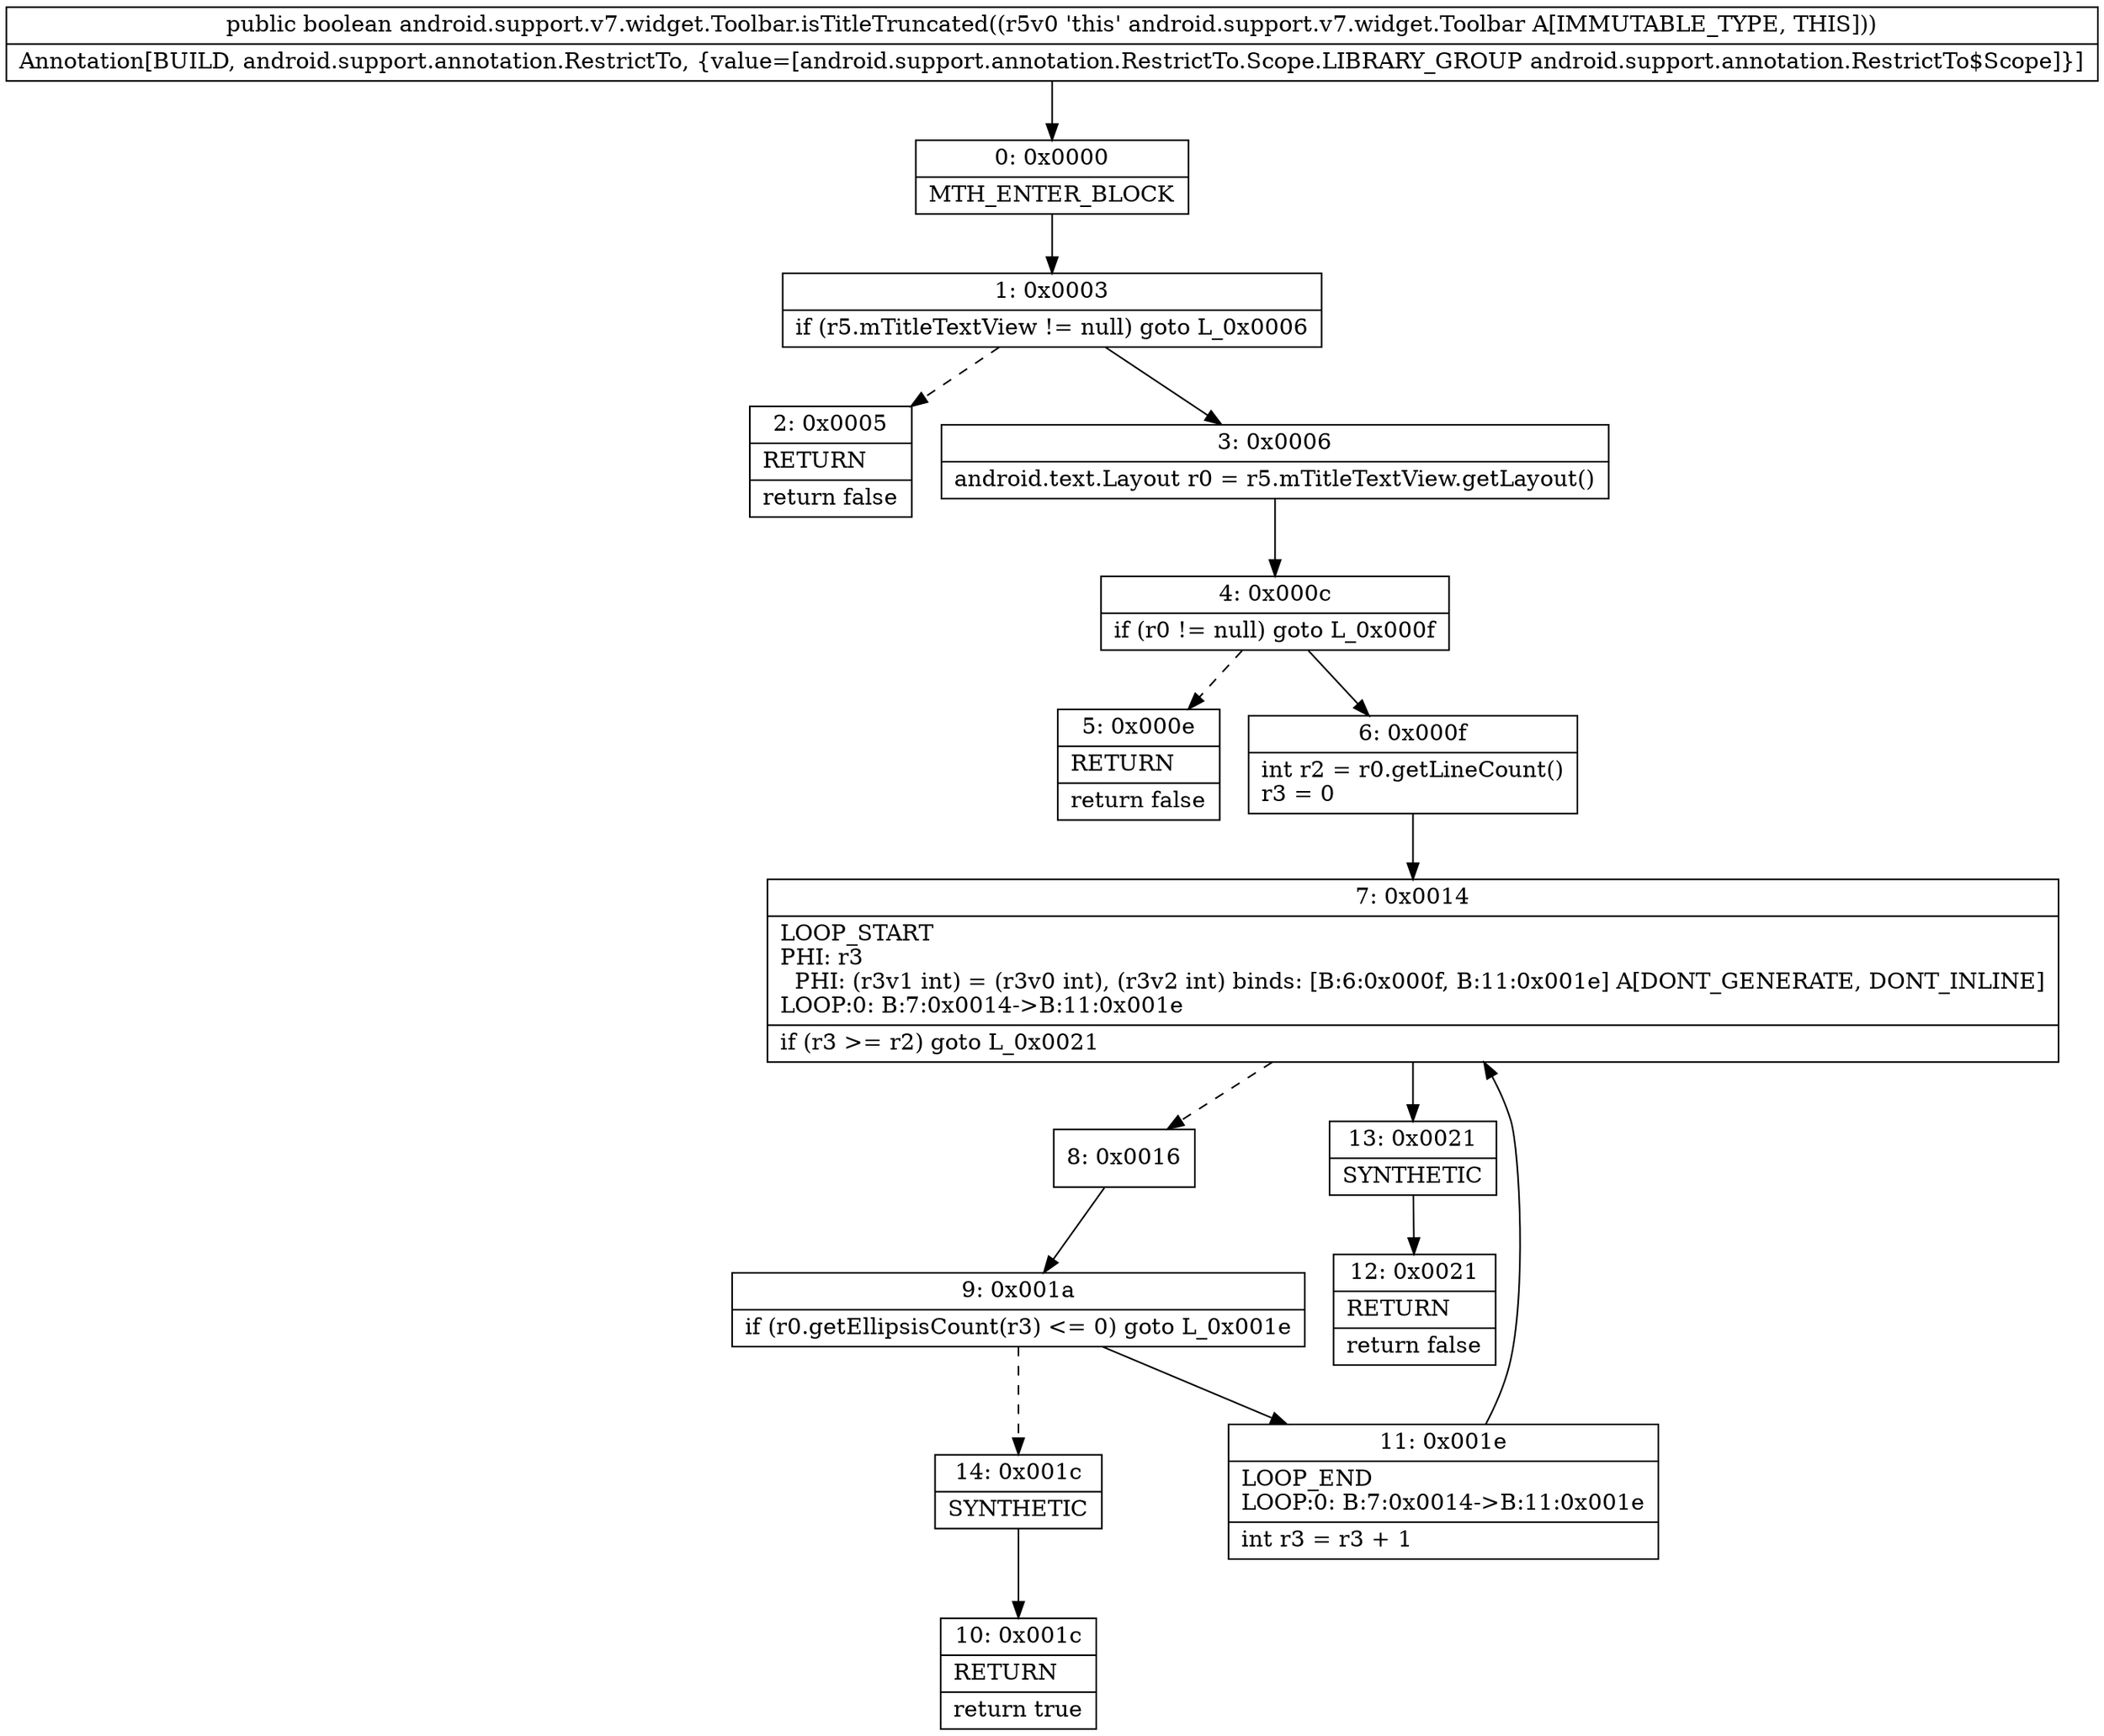 digraph "CFG forandroid.support.v7.widget.Toolbar.isTitleTruncated()Z" {
Node_0 [shape=record,label="{0\:\ 0x0000|MTH_ENTER_BLOCK\l}"];
Node_1 [shape=record,label="{1\:\ 0x0003|if (r5.mTitleTextView != null) goto L_0x0006\l}"];
Node_2 [shape=record,label="{2\:\ 0x0005|RETURN\l|return false\l}"];
Node_3 [shape=record,label="{3\:\ 0x0006|android.text.Layout r0 = r5.mTitleTextView.getLayout()\l}"];
Node_4 [shape=record,label="{4\:\ 0x000c|if (r0 != null) goto L_0x000f\l}"];
Node_5 [shape=record,label="{5\:\ 0x000e|RETURN\l|return false\l}"];
Node_6 [shape=record,label="{6\:\ 0x000f|int r2 = r0.getLineCount()\lr3 = 0\l}"];
Node_7 [shape=record,label="{7\:\ 0x0014|LOOP_START\lPHI: r3 \l  PHI: (r3v1 int) = (r3v0 int), (r3v2 int) binds: [B:6:0x000f, B:11:0x001e] A[DONT_GENERATE, DONT_INLINE]\lLOOP:0: B:7:0x0014\-\>B:11:0x001e\l|if (r3 \>= r2) goto L_0x0021\l}"];
Node_8 [shape=record,label="{8\:\ 0x0016}"];
Node_9 [shape=record,label="{9\:\ 0x001a|if (r0.getEllipsisCount(r3) \<= 0) goto L_0x001e\l}"];
Node_10 [shape=record,label="{10\:\ 0x001c|RETURN\l|return true\l}"];
Node_11 [shape=record,label="{11\:\ 0x001e|LOOP_END\lLOOP:0: B:7:0x0014\-\>B:11:0x001e\l|int r3 = r3 + 1\l}"];
Node_12 [shape=record,label="{12\:\ 0x0021|RETURN\l|return false\l}"];
Node_13 [shape=record,label="{13\:\ 0x0021|SYNTHETIC\l}"];
Node_14 [shape=record,label="{14\:\ 0x001c|SYNTHETIC\l}"];
MethodNode[shape=record,label="{public boolean android.support.v7.widget.Toolbar.isTitleTruncated((r5v0 'this' android.support.v7.widget.Toolbar A[IMMUTABLE_TYPE, THIS]))  | Annotation[BUILD, android.support.annotation.RestrictTo, \{value=[android.support.annotation.RestrictTo.Scope.LIBRARY_GROUP android.support.annotation.RestrictTo$Scope]\}]\l}"];
MethodNode -> Node_0;
Node_0 -> Node_1;
Node_1 -> Node_2[style=dashed];
Node_1 -> Node_3;
Node_3 -> Node_4;
Node_4 -> Node_5[style=dashed];
Node_4 -> Node_6;
Node_6 -> Node_7;
Node_7 -> Node_8[style=dashed];
Node_7 -> Node_13;
Node_8 -> Node_9;
Node_9 -> Node_11;
Node_9 -> Node_14[style=dashed];
Node_11 -> Node_7;
Node_13 -> Node_12;
Node_14 -> Node_10;
}

